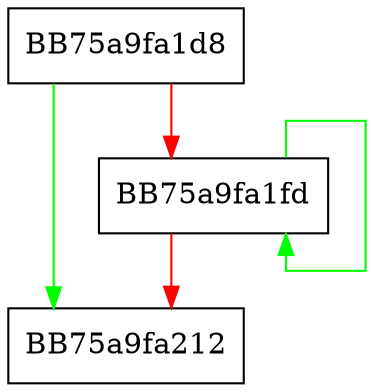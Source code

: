 digraph _Put {
  node [shape="box"];
  graph [splines=ortho];
  BB75a9fa1d8 -> BB75a9fa212 [color="green"];
  BB75a9fa1d8 -> BB75a9fa1fd [color="red"];
  BB75a9fa1fd -> BB75a9fa1fd [color="green"];
  BB75a9fa1fd -> BB75a9fa212 [color="red"];
}